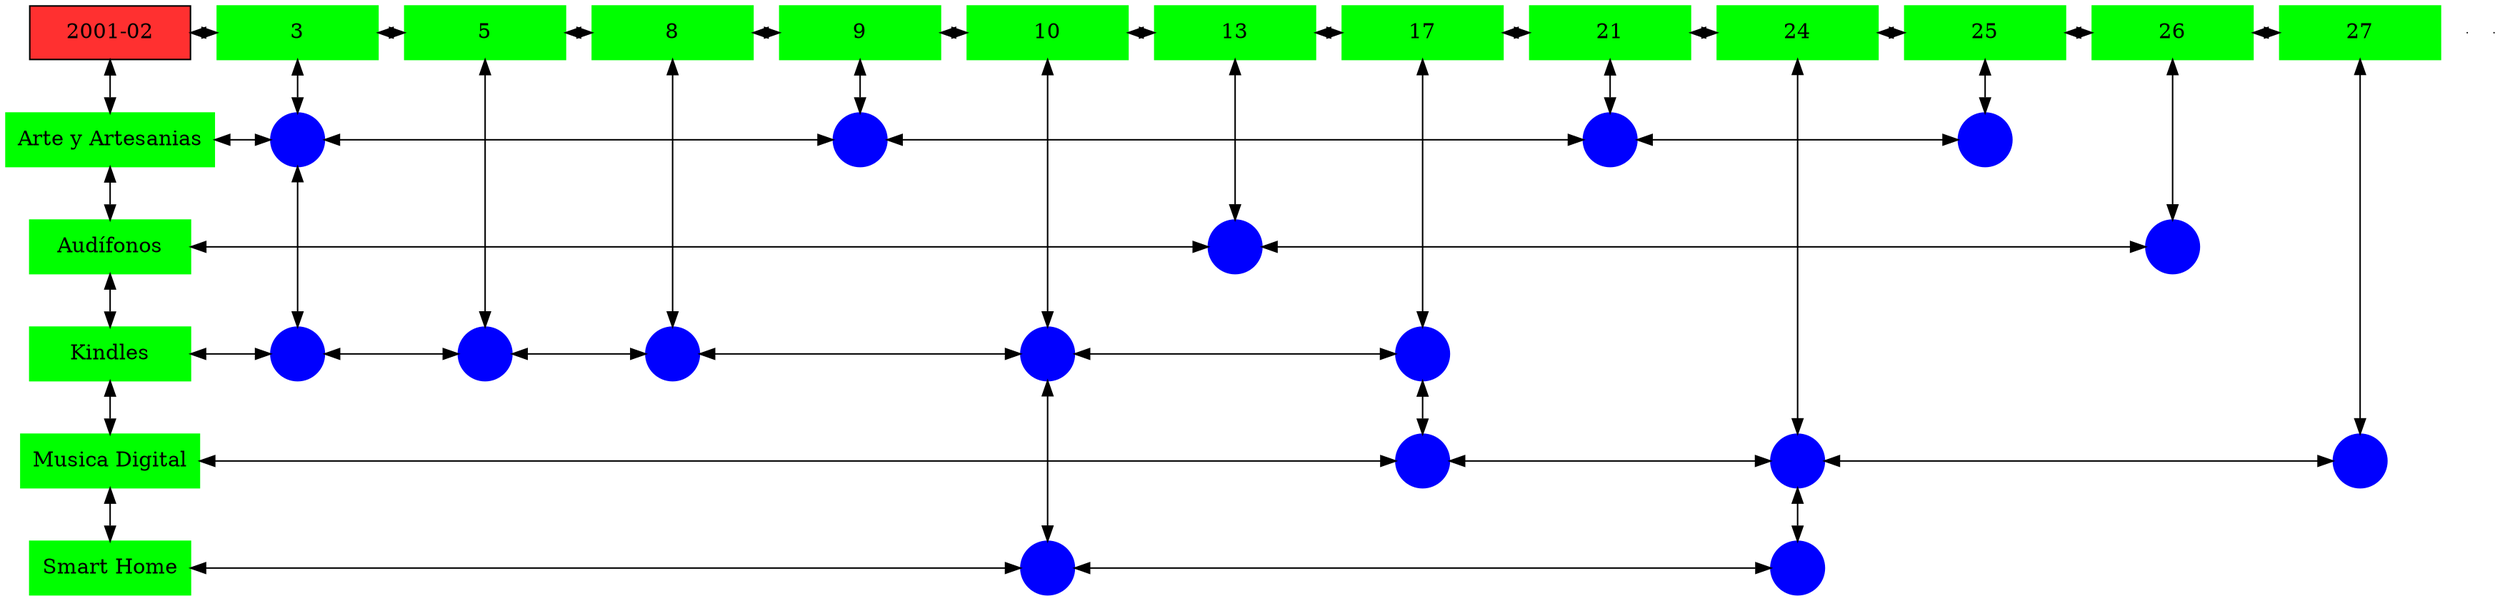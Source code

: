 digraph G{
node[shape="box"];
nodeMt[ label = "2001-02", width = 1.5, style = filled, fillcolor = firebrick1, group = 1 ];
e0[ shape = point, width = 0 ];
e1[ shape = point, width = 0 ];
node0xc0021245a0[label="3",color=green,style =filled,width = 1.5 group=3];
nodeMt->node0xc0021245a0[dir="both"];
{rank=same;nodeMt;node0xc0021245a0;}
node0xc002308550[label="5",color=green,style =filled,width = 1.5 group=5];
node0xc0021245a0->node0xc002308550[dir="both"];
{rank=same;node0xc0021245a0;node0xc002308550;}
node0xc0020e0c80[label="8",color=green,style =filled,width = 1.5 group=8];
node0xc002308550->node0xc0020e0c80[dir="both"];
{rank=same;node0xc002308550;node0xc0020e0c80;}
node0xc0020b1040[label="9",color=green,style =filled,width = 1.5 group=9];
node0xc0020e0c80->node0xc0020b1040[dir="both"];
{rank=same;node0xc0020e0c80;node0xc0020b1040;}
node0xc001e6f040[label="10",color=green,style =filled,width = 1.5 group=10];
node0xc0020b1040->node0xc001e6f040[dir="both"];
{rank=same;node0xc0020b1040;node0xc001e6f040;}
node0xc001f79d60[label="13",color=green,style =filled,width = 1.5 group=13];
node0xc001e6f040->node0xc001f79d60[dir="both"];
{rank=same;node0xc001e6f040;node0xc001f79d60;}
node0xc001e54f50[label="17",color=green,style =filled,width = 1.5 group=17];
node0xc001f79d60->node0xc001e54f50[dir="both"];
{rank=same;node0xc001f79d60;node0xc001e54f50;}
node0xc001f3f680[label="21",color=green,style =filled,width = 1.5 group=21];
node0xc001e54f50->node0xc001f3f680[dir="both"];
{rank=same;node0xc001e54f50;node0xc001f3f680;}
node0xc002041950[label="24",color=green,style =filled,width = 1.5 group=24];
node0xc001f3f680->node0xc002041950[dir="both"];
{rank=same;node0xc001f3f680;node0xc002041950;}
node0xc0021369b0[label="25",color=green,style =filled,width = 1.5 group=25];
node0xc002041950->node0xc0021369b0[dir="both"];
{rank=same;node0xc002041950;node0xc0021369b0;}
node0xc001f10c30[label="26",color=green,style =filled,width = 1.5 group=26];
node0xc0021369b0->node0xc001f10c30[dir="both"];
{rank=same;node0xc0021369b0;node0xc001f10c30;}
node0xc001f04fa0[label="27",color=green,style =filled,width = 1.5 group=27];
node0xc001f10c30->node0xc001f04fa0[dir="both"];
{rank=same;node0xc001f10c30;node0xc001f04fa0;}
node0xc001f3f630[label="Arte y Artesanias",color=green,style =filled width = 1.5 group=1];
node0xc002115f80[label="",color=blue,style =filled, width = 0.5 group=3 shape=circle];
node0xc001f3f630->node0xc002115f80[dir="both"];
{rank=same;node0xc001f3f630;node0xc002115f80;}
node0xc0020a7980[label="",color=blue,style =filled, width = 0.5 group=9 shape=circle];
node0xc002115f80->node0xc0020a7980[dir="both"];
{rank=same;node0xc0020a7980;node0xc002115f80;}
node0xc001f40800[label="",color=blue,style =filled, width = 0.5 group=21 shape=circle];
node0xc0020a7980->node0xc001f40800[dir="both"];
{rank=same;node0xc001f40800;node0xc0020a7980;}
node0xc00212ba80[label="",color=blue,style =filled, width = 0.5 group=25 shape=circle];
node0xc001f40800->node0xc00212ba80[dir="both"];
{rank=same;node0xc00212ba80;node0xc001f40800;}
node0xc001f10be0[label="Audífonos",color=green,style =filled width = 1.5 group=1];
node0xc001f71d80[label="",color=blue,style =filled, width = 0.5 group=13 shape=circle];
node0xc001f10be0->node0xc001f71d80[dir="both"];
{rank=same;node0xc001f10be0;node0xc001f71d80;}
node0xc001f12380[label="",color=blue,style =filled, width = 0.5 group=26 shape=circle];
node0xc001f71d80->node0xc001f12380[dir="both"];
{rank=same;node0xc001f12380;node0xc001f71d80;}
node0xc001e54f00[label="Kindles",color=green,style =filled width = 1.5 group=1];
node0xc002202200[label="",color=blue,style =filled, width = 0.5 group=3 shape=circle];
node0xc001e54f00->node0xc002202200[dir="both"];
{rank=same;node0xc001e54f00;node0xc002202200;}
node0xc002304b00[label="",color=blue,style =filled, width = 0.5 group=5 shape=circle];
node0xc002202200->node0xc002304b00[dir="both"];
{rank=same;node0xc002304b00;node0xc002202200;}
node0xc0020ea080[label="",color=blue,style =filled, width = 0.5 group=8 shape=circle];
node0xc002304b00->node0xc0020ea080[dir="both"];
{rank=same;node0xc0020ea080;node0xc002304b00;}
node0xc0022f1800[label="",color=blue,style =filled, width = 0.5 group=10 shape=circle];
node0xc0020ea080->node0xc0022f1800[dir="both"];
{rank=same;node0xc0022f1800;node0xc0020ea080;}
node0xc001e45c80[label="",color=blue,style =filled, width = 0.5 group=17 shape=circle];
node0xc0022f1800->node0xc001e45c80[dir="both"];
{rank=same;node0xc001e45c80;node0xc0022f1800;}
node0xc001f04f50[label="Musica Digital",color=green,style =filled width = 1.5 group=1];
node0xc002219200[label="",color=blue,style =filled, width = 0.5 group=17 shape=circle];
node0xc001f04f50->node0xc002219200[dir="both"];
{rank=same;node0xc001f04f50;node0xc002219200;}
node0xc002039f80[label="",color=blue,style =filled, width = 0.5 group=24 shape=circle];
node0xc002219200->node0xc002039f80[dir="both"];
{rank=same;node0xc002039f80;node0xc002219200;}
node0xc001f01100[label="",color=blue,style =filled, width = 0.5 group=27 shape=circle];
node0xc002039f80->node0xc001f01100[dir="both"];
{rank=same;node0xc001f01100;node0xc002039f80;}
node0xc001e6eff0[label="Smart Home",color=green,style =filled width = 1.5 group=1];
node0xc001e74080[label="",color=blue,style =filled, width = 0.5 group=10 shape=circle];
node0xc001e6eff0->node0xc001e74080[dir="both"];
{rank=same;node0xc001e6eff0;node0xc001e74080;}
node0xc00207b980[label="",color=blue,style =filled, width = 0.5 group=24 shape=circle];
node0xc001e74080->node0xc00207b980[dir="both"];
{rank=same;node0xc00207b980;node0xc001e74080;}
node0xc0021245a0->node0xc002115f80[dir="both"];
node0xc002115f80->node0xc002202200[dir="both"];
node0xc002308550->node0xc002304b00[dir="both"];
node0xc0020e0c80->node0xc0020ea080[dir="both"];
node0xc0020b1040->node0xc0020a7980[dir="both"];
node0xc001e6f040->node0xc0022f1800[dir="both"];
node0xc0022f1800->node0xc001e74080[dir="both"];
node0xc001f79d60->node0xc001f71d80[dir="both"];
node0xc001e54f50->node0xc001e45c80[dir="both"];
node0xc001e45c80->node0xc002219200[dir="both"];
node0xc001f3f680->node0xc001f40800[dir="both"];
node0xc002041950->node0xc002039f80[dir="both"];
node0xc002039f80->node0xc00207b980[dir="both"];
node0xc0021369b0->node0xc00212ba80[dir="both"];
node0xc001f10c30->node0xc001f12380[dir="both"];
node0xc001f04fa0->node0xc001f01100[dir="both"];
nodeMt->node0xc001f3f630[dir="both"];
node0xc001f3f630->node0xc001f10be0[dir="both"];
node0xc001f10be0->node0xc001e54f00[dir="both"];
node0xc001e54f00->node0xc001f04f50[dir="both"];
node0xc001f04f50->node0xc001e6eff0[dir="both"];
}
